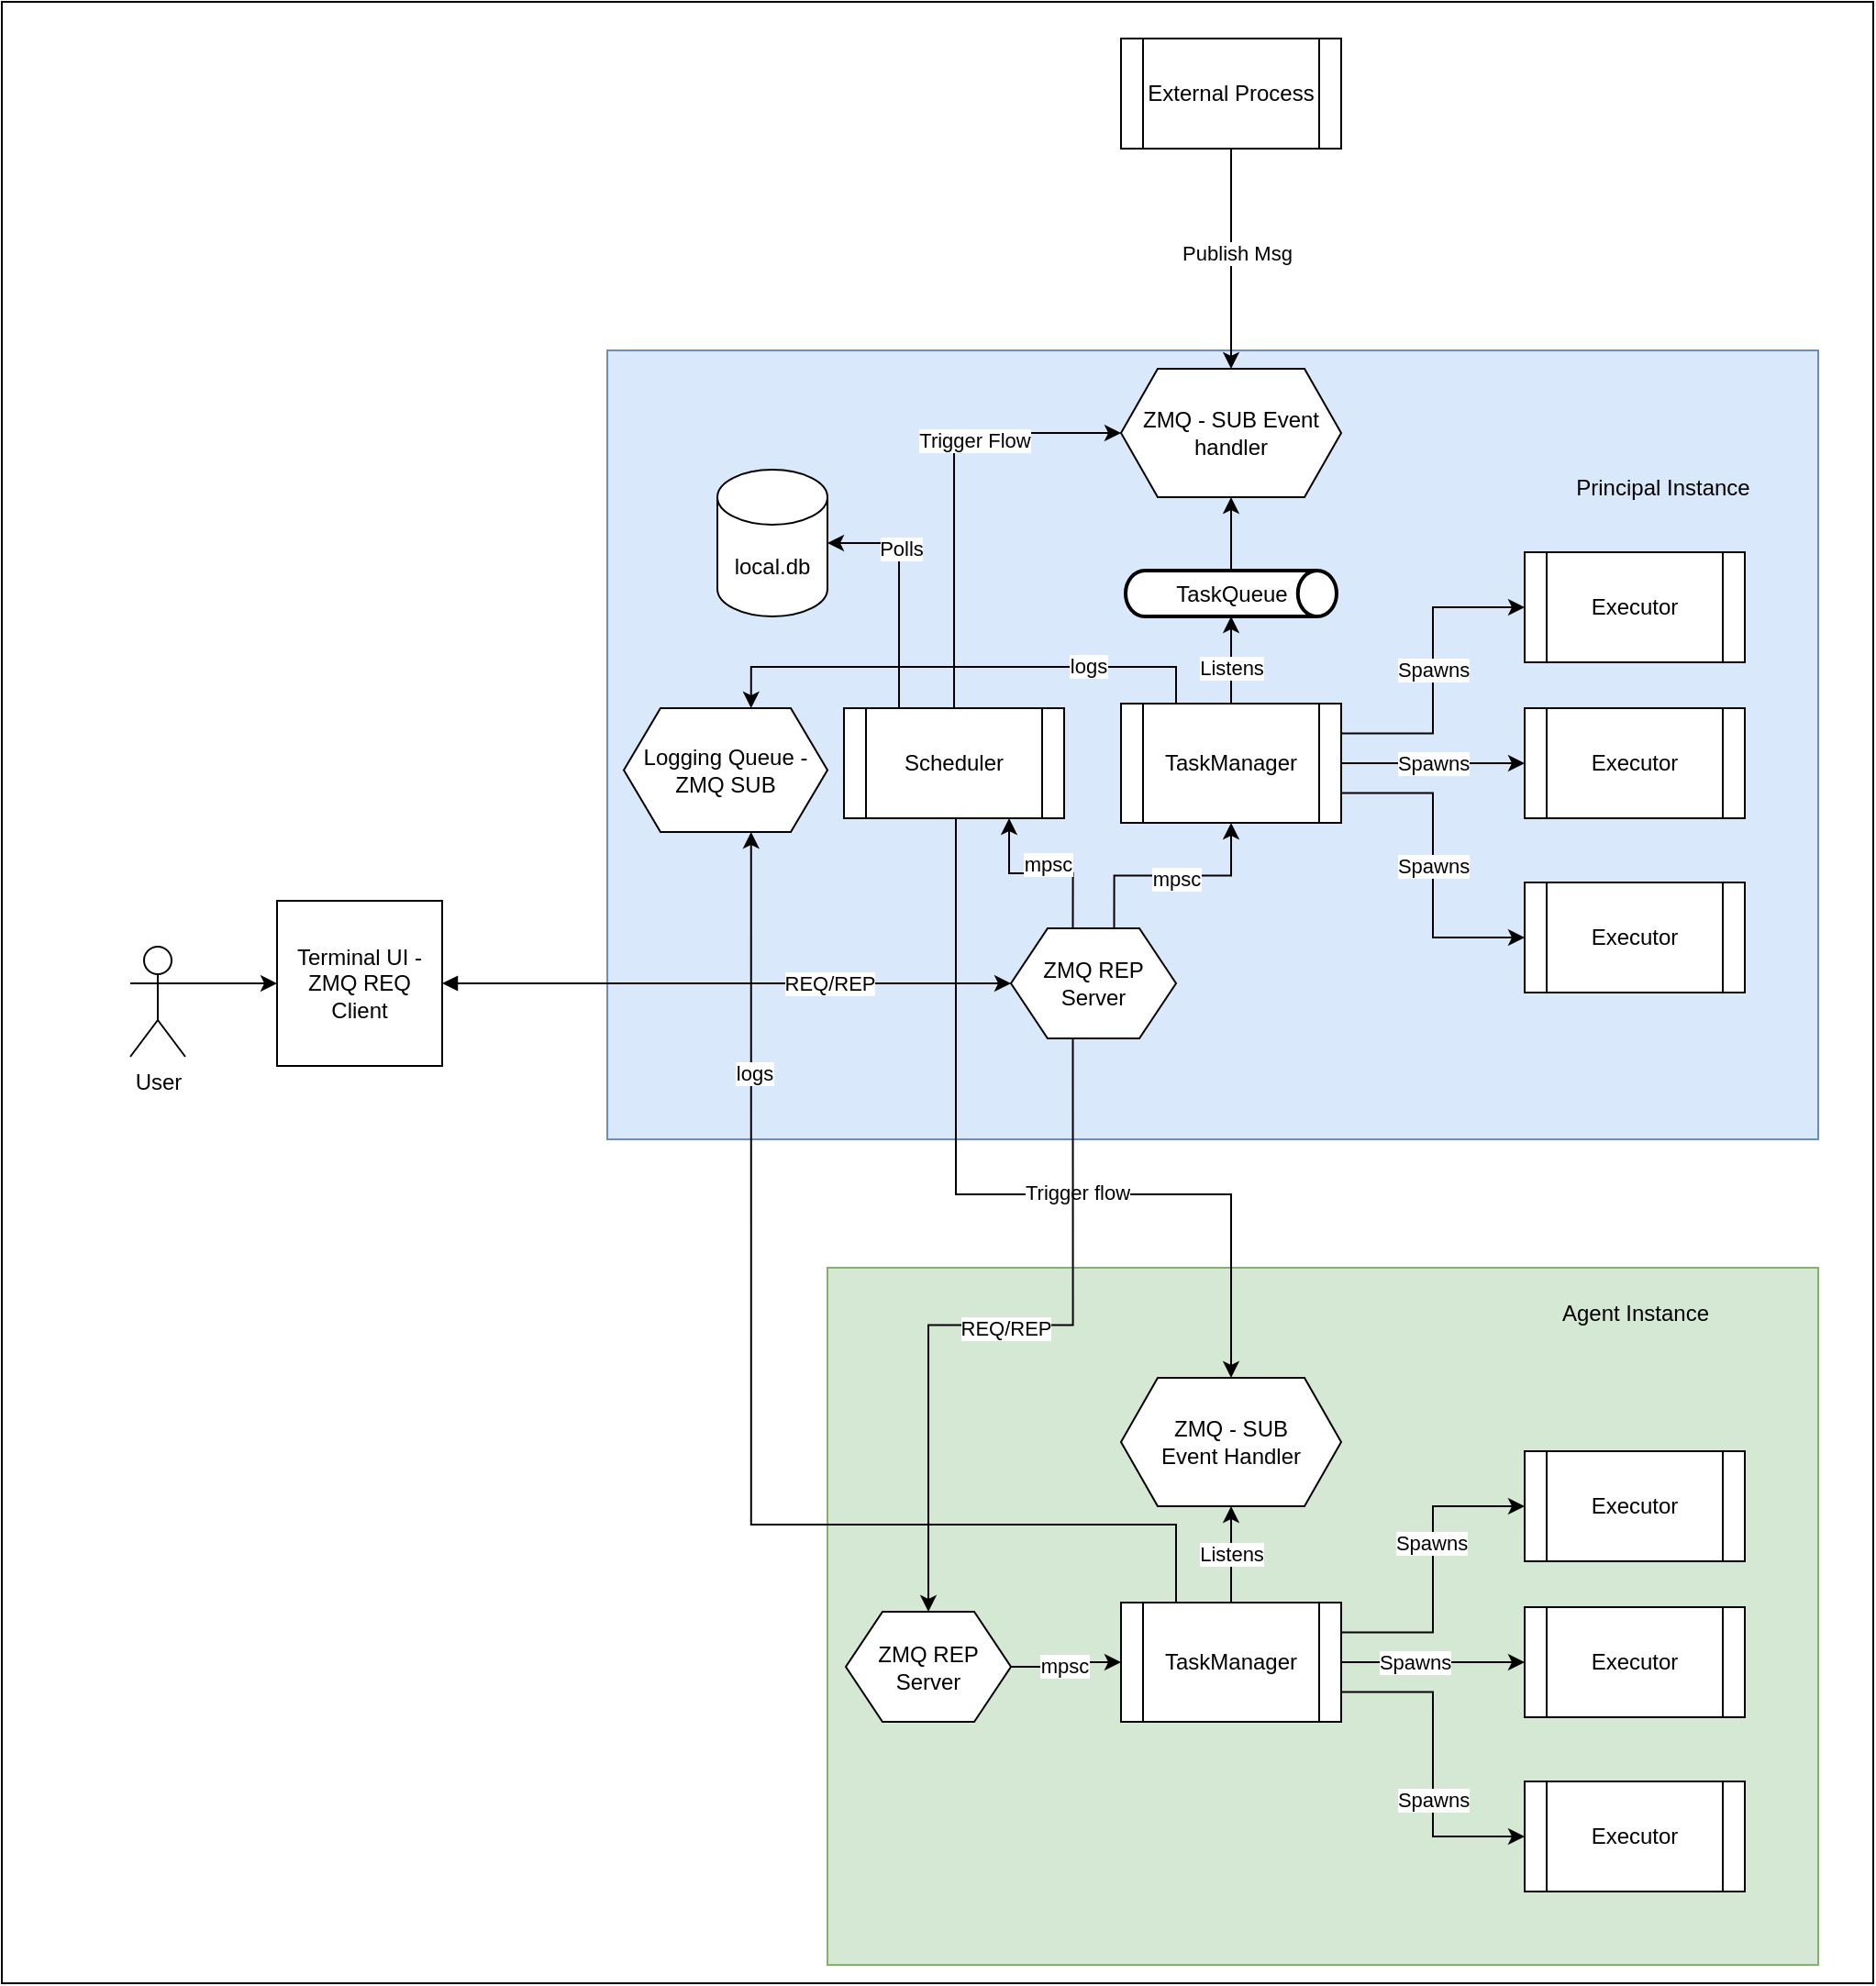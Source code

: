 <mxfile version="24.5.4" type="device">
  <diagram name="Page-1" id="i2lvcuTBgYAlCcFUpmUH">
    <mxGraphModel dx="2259" dy="2281" grid="1" gridSize="10" guides="1" tooltips="1" connect="1" arrows="1" fold="1" page="1" pageScale="1" pageWidth="827" pageHeight="1169" math="0" shadow="0">
      <root>
        <mxCell id="0" />
        <mxCell id="1" parent="0" />
        <mxCell id="IYykLfQ93kb5P3nA4hAD-53" value="" style="rounded=0;whiteSpace=wrap;html=1;align=right;shadow=0;" parent="1" vertex="1">
          <mxGeometry x="-210" y="-50" width="1020" height="1080" as="geometry" />
        </mxCell>
        <mxCell id="4t-yZNYD0nhIyF8x1905-32" value="" style="rounded=0;whiteSpace=wrap;html=1;align=right;fillColor=#d5e8d4;strokeColor=#82b366;" parent="1" vertex="1">
          <mxGeometry x="240" y="640" width="540" height="380" as="geometry" />
        </mxCell>
        <mxCell id="4t-yZNYD0nhIyF8x1905-20" value="" style="rounded=0;whiteSpace=wrap;html=1;align=right;fillColor=#dae8fc;strokeColor=#6c8ebf;" parent="1" vertex="1">
          <mxGeometry x="120" y="140" width="660" height="430" as="geometry" />
        </mxCell>
        <mxCell id="4t-yZNYD0nhIyF8x1905-31" style="edgeStyle=orthogonalEdgeStyle;rounded=0;orthogonalLoop=1;jettySize=auto;html=1;exitX=1;exitY=0.333;exitDx=0;exitDy=0;exitPerimeter=0;entryX=0;entryY=0.5;entryDx=0;entryDy=0;" parent="1" source="4t-yZNYD0nhIyF8x1905-1" target="4t-yZNYD0nhIyF8x1905-4" edge="1">
          <mxGeometry relative="1" as="geometry" />
        </mxCell>
        <mxCell id="4t-yZNYD0nhIyF8x1905-1" value="User" style="shape=umlActor;verticalLabelPosition=bottom;verticalAlign=top;html=1;outlineConnect=0;" parent="1" vertex="1">
          <mxGeometry x="-140" y="465" width="30" height="60" as="geometry" />
        </mxCell>
        <mxCell id="4t-yZNYD0nhIyF8x1905-3" value="local.db" style="shape=cylinder3;whiteSpace=wrap;html=1;boundedLbl=1;backgroundOutline=1;size=15;" parent="1" vertex="1">
          <mxGeometry x="180" y="205" width="60" height="80" as="geometry" />
        </mxCell>
        <mxCell id="IYykLfQ93kb5P3nA4hAD-36" style="edgeStyle=orthogonalEdgeStyle;rounded=0;orthogonalLoop=1;jettySize=auto;html=1;exitX=1;exitY=0.5;exitDx=0;exitDy=0;entryX=0;entryY=0.5;entryDx=0;entryDy=0;startArrow=block;startFill=1;" parent="1" source="4t-yZNYD0nhIyF8x1905-4" target="IYykLfQ93kb5P3nA4hAD-32" edge="1">
          <mxGeometry relative="1" as="geometry" />
        </mxCell>
        <mxCell id="IYykLfQ93kb5P3nA4hAD-37" value="REQ/REP" style="edgeLabel;html=1;align=center;verticalAlign=middle;resizable=0;points=[];" parent="IYykLfQ93kb5P3nA4hAD-36" vertex="1" connectable="0">
          <mxGeometry x="-0.017" y="1" relative="1" as="geometry">
            <mxPoint x="58" y="1" as="offset" />
          </mxGeometry>
        </mxCell>
        <mxCell id="4t-yZNYD0nhIyF8x1905-4" value="Terminal UI - ZMQ REQ Client" style="whiteSpace=wrap;html=1;aspect=fixed;" parent="1" vertex="1">
          <mxGeometry x="-60" y="440" width="90" height="90" as="geometry" />
        </mxCell>
        <mxCell id="4t-yZNYD0nhIyF8x1905-9" value="Spawns" style="edgeStyle=orthogonalEdgeStyle;rounded=0;orthogonalLoop=1;jettySize=auto;html=1;" parent="1" source="4t-yZNYD0nhIyF8x1905-7" target="4t-yZNYD0nhIyF8x1905-8" edge="1">
          <mxGeometry relative="1" as="geometry" />
        </mxCell>
        <mxCell id="IYykLfQ93kb5P3nA4hAD-6" style="edgeStyle=orthogonalEdgeStyle;rounded=0;orthogonalLoop=1;jettySize=auto;html=1;exitX=0.5;exitY=0;exitDx=0;exitDy=0;entryX=0.5;entryY=1;entryDx=0;entryDy=0;entryPerimeter=0;" parent="1" source="4t-yZNYD0nhIyF8x1905-7" target="vr0JjSQf0yCIg-9ZwSDq-1" edge="1">
          <mxGeometry relative="1" as="geometry">
            <mxPoint x="460" y="270" as="targetPoint" />
          </mxGeometry>
        </mxCell>
        <mxCell id="IYykLfQ93kb5P3nA4hAD-7" value="Listens" style="edgeLabel;html=1;align=center;verticalAlign=middle;resizable=0;points=[];" parent="IYykLfQ93kb5P3nA4hAD-6" vertex="1" connectable="0">
          <mxGeometry x="-0.371" relative="1" as="geometry">
            <mxPoint y="-5" as="offset" />
          </mxGeometry>
        </mxCell>
        <mxCell id="IYykLfQ93kb5P3nA4hAD-49" style="edgeStyle=orthogonalEdgeStyle;rounded=0;orthogonalLoop=1;jettySize=auto;html=1;exitX=0.25;exitY=0;exitDx=0;exitDy=0;entryX=0.625;entryY=0;entryDx=0;entryDy=0;" parent="1" source="4t-yZNYD0nhIyF8x1905-7" target="IYykLfQ93kb5P3nA4hAD-48" edge="1">
          <mxGeometry relative="1" as="geometry" />
        </mxCell>
        <mxCell id="IYykLfQ93kb5P3nA4hAD-50" value="logs" style="edgeLabel;html=1;align=center;verticalAlign=middle;resizable=0;points=[];" parent="IYykLfQ93kb5P3nA4hAD-49" vertex="1" connectable="0">
          <mxGeometry x="-0.504" y="-1" relative="1" as="geometry">
            <mxPoint as="offset" />
          </mxGeometry>
        </mxCell>
        <mxCell id="4t-yZNYD0nhIyF8x1905-7" value="TaskManager" style="shape=process;whiteSpace=wrap;html=1;backgroundOutline=1;" parent="1" vertex="1">
          <mxGeometry x="400" y="332.5" width="120" height="65" as="geometry" />
        </mxCell>
        <mxCell id="4t-yZNYD0nhIyF8x1905-8" value="Executor" style="shape=process;whiteSpace=wrap;html=1;backgroundOutline=1;" parent="1" vertex="1">
          <mxGeometry x="620" y="335" width="120" height="60" as="geometry" />
        </mxCell>
        <mxCell id="4t-yZNYD0nhIyF8x1905-21" value="ZMQ - SUB Event handler" style="shape=hexagon;perimeter=hexagonPerimeter2;whiteSpace=wrap;html=1;fixedSize=1;" parent="1" vertex="1">
          <mxGeometry x="400" y="150" width="120" height="70" as="geometry" />
        </mxCell>
        <mxCell id="4t-yZNYD0nhIyF8x1905-25" style="edgeStyle=orthogonalEdgeStyle;rounded=0;orthogonalLoop=1;jettySize=auto;html=1;exitX=0.5;exitY=1;exitDx=0;exitDy=0;entryX=0.5;entryY=0;entryDx=0;entryDy=0;" parent="1" source="4t-yZNYD0nhIyF8x1905-24" target="4t-yZNYD0nhIyF8x1905-21" edge="1">
          <mxGeometry relative="1" as="geometry" />
        </mxCell>
        <mxCell id="4t-yZNYD0nhIyF8x1905-26" value="Publish Msg" style="edgeLabel;html=1;align=center;verticalAlign=middle;resizable=0;points=[];" parent="4t-yZNYD0nhIyF8x1905-25" vertex="1" connectable="0">
          <mxGeometry x="-0.058" y="3" relative="1" as="geometry">
            <mxPoint as="offset" />
          </mxGeometry>
        </mxCell>
        <mxCell id="4t-yZNYD0nhIyF8x1905-24" value="External Process" style="shape=process;whiteSpace=wrap;html=1;backgroundOutline=1;" parent="1" vertex="1">
          <mxGeometry x="400" y="-30" width="120" height="60" as="geometry" />
        </mxCell>
        <mxCell id="4t-yZNYD0nhIyF8x1905-27" value="Executor" style="shape=process;whiteSpace=wrap;html=1;backgroundOutline=1;" parent="1" vertex="1">
          <mxGeometry x="620" y="430" width="120" height="60" as="geometry" />
        </mxCell>
        <mxCell id="4t-yZNYD0nhIyF8x1905-28" value="Executor" style="shape=process;whiteSpace=wrap;html=1;backgroundOutline=1;" parent="1" vertex="1">
          <mxGeometry x="620" y="250" width="120" height="60" as="geometry" />
        </mxCell>
        <mxCell id="4t-yZNYD0nhIyF8x1905-29" value="Principal Instance" style="text;html=1;align=center;verticalAlign=middle;resizable=0;points=[];autosize=1;strokeColor=none;fillColor=none;" parent="1" vertex="1">
          <mxGeometry x="635" y="200" width="120" height="30" as="geometry" />
        </mxCell>
        <mxCell id="4t-yZNYD0nhIyF8x1905-34" value="Spawns" style="edgeStyle=orthogonalEdgeStyle;rounded=0;orthogonalLoop=1;jettySize=auto;html=1;" parent="1" edge="1">
          <mxGeometry relative="1" as="geometry">
            <mxPoint x="620" y="815" as="targetPoint" />
          </mxGeometry>
        </mxCell>
        <mxCell id="4t-yZNYD0nhIyF8x1905-39" style="edgeStyle=orthogonalEdgeStyle;rounded=0;orthogonalLoop=1;jettySize=auto;html=1;exitX=0.5;exitY=1;exitDx=0;exitDy=0;" parent="1" edge="1">
          <mxGeometry relative="1" as="geometry">
            <mxPoint x="450" y="720" as="sourcePoint" />
          </mxGeometry>
        </mxCell>
        <mxCell id="4t-yZNYD0nhIyF8x1905-43" value="Agent Instance" style="text;html=1;align=center;verticalAlign=middle;resizable=0;points=[];autosize=1;strokeColor=none;fillColor=none;" parent="1" vertex="1">
          <mxGeometry x="630" y="650" width="100" height="30" as="geometry" />
        </mxCell>
        <mxCell id="IYykLfQ93kb5P3nA4hAD-1" value="Spawns" style="edgeStyle=orthogonalEdgeStyle;rounded=0;orthogonalLoop=1;jettySize=auto;html=1;exitX=1;exitY=0.25;exitDx=0;exitDy=0;entryX=0;entryY=0.5;entryDx=0;entryDy=0;" parent="1" source="4t-yZNYD0nhIyF8x1905-7" target="4t-yZNYD0nhIyF8x1905-28" edge="1">
          <mxGeometry relative="1" as="geometry">
            <mxPoint x="570" y="140" as="sourcePoint" />
            <mxPoint x="710" y="60" as="targetPoint" />
          </mxGeometry>
        </mxCell>
        <mxCell id="IYykLfQ93kb5P3nA4hAD-2" value="Spawns" style="edgeStyle=orthogonalEdgeStyle;rounded=0;orthogonalLoop=1;jettySize=auto;html=1;exitX=1;exitY=0.75;exitDx=0;exitDy=0;entryX=0;entryY=0.5;entryDx=0;entryDy=0;" parent="1" source="4t-yZNYD0nhIyF8x1905-7" target="4t-yZNYD0nhIyF8x1905-27" edge="1">
          <mxGeometry relative="1" as="geometry">
            <mxPoint x="530" y="360" as="sourcePoint" />
            <mxPoint x="630" y="290" as="targetPoint" />
          </mxGeometry>
        </mxCell>
        <mxCell id="IYykLfQ93kb5P3nA4hAD-8" style="edgeStyle=orthogonalEdgeStyle;rounded=0;orthogonalLoop=1;jettySize=auto;html=1;exitX=0.5;exitY=0;exitDx=0;exitDy=0;entryX=0;entryY=0.5;entryDx=0;entryDy=0;" parent="1" source="IYykLfQ93kb5P3nA4hAD-3" target="4t-yZNYD0nhIyF8x1905-21" edge="1">
          <mxGeometry relative="1" as="geometry" />
        </mxCell>
        <mxCell id="IYykLfQ93kb5P3nA4hAD-9" value="Trigger Flow" style="edgeLabel;html=1;align=center;verticalAlign=middle;resizable=0;points=[];" parent="IYykLfQ93kb5P3nA4hAD-8" vertex="1" connectable="0">
          <mxGeometry x="0.211" relative="1" as="geometry">
            <mxPoint x="11" as="offset" />
          </mxGeometry>
        </mxCell>
        <mxCell id="IYykLfQ93kb5P3nA4hAD-22" style="edgeStyle=orthogonalEdgeStyle;rounded=0;orthogonalLoop=1;jettySize=auto;html=1;exitX=0.5;exitY=1;exitDx=0;exitDy=0;entryX=0.5;entryY=0;entryDx=0;entryDy=0;" parent="1" source="IYykLfQ93kb5P3nA4hAD-3" target="IYykLfQ93kb5P3nA4hAD-12" edge="1">
          <mxGeometry relative="1" as="geometry">
            <Array as="points">
              <mxPoint x="310" y="600" />
              <mxPoint x="460" y="600" />
            </Array>
          </mxGeometry>
        </mxCell>
        <mxCell id="IYykLfQ93kb5P3nA4hAD-23" value="Trigger flow" style="edgeLabel;html=1;align=center;verticalAlign=middle;resizable=0;points=[];" parent="IYykLfQ93kb5P3nA4hAD-22" vertex="1" connectable="0">
          <mxGeometry x="0.191" y="1" relative="1" as="geometry">
            <mxPoint as="offset" />
          </mxGeometry>
        </mxCell>
        <mxCell id="IYykLfQ93kb5P3nA4hAD-3" value="Scheduler" style="shape=process;whiteSpace=wrap;html=1;backgroundOutline=1;" parent="1" vertex="1">
          <mxGeometry x="249" y="335" width="120" height="60" as="geometry" />
        </mxCell>
        <mxCell id="IYykLfQ93kb5P3nA4hAD-4" style="edgeStyle=orthogonalEdgeStyle;rounded=0;orthogonalLoop=1;jettySize=auto;html=1;exitX=0.25;exitY=0;exitDx=0;exitDy=0;entryX=1;entryY=0.5;entryDx=0;entryDy=0;entryPerimeter=0;" parent="1" source="IYykLfQ93kb5P3nA4hAD-3" target="4t-yZNYD0nhIyF8x1905-3" edge="1">
          <mxGeometry relative="1" as="geometry" />
        </mxCell>
        <mxCell id="IYykLfQ93kb5P3nA4hAD-5" value="Polls" style="edgeLabel;html=1;align=center;verticalAlign=middle;resizable=0;points=[];" parent="IYykLfQ93kb5P3nA4hAD-4" vertex="1" connectable="0">
          <mxGeometry x="0.35" y="-1" relative="1" as="geometry">
            <mxPoint as="offset" />
          </mxGeometry>
        </mxCell>
        <mxCell id="IYykLfQ93kb5P3nA4hAD-15" style="edgeStyle=orthogonalEdgeStyle;rounded=0;orthogonalLoop=1;jettySize=auto;html=1;exitX=1;exitY=0.5;exitDx=0;exitDy=0;entryX=0;entryY=0.5;entryDx=0;entryDy=0;" parent="1" source="IYykLfQ93kb5P3nA4hAD-10" target="IYykLfQ93kb5P3nA4hAD-11" edge="1">
          <mxGeometry relative="1" as="geometry" />
        </mxCell>
        <mxCell id="IYykLfQ93kb5P3nA4hAD-16" value="Spawns" style="edgeLabel;html=1;align=center;verticalAlign=middle;resizable=0;points=[];" parent="IYykLfQ93kb5P3nA4hAD-15" vertex="1" connectable="0">
          <mxGeometry x="-0.3" relative="1" as="geometry">
            <mxPoint x="5" as="offset" />
          </mxGeometry>
        </mxCell>
        <mxCell id="IYykLfQ93kb5P3nA4hAD-17" style="edgeStyle=orthogonalEdgeStyle;rounded=0;orthogonalLoop=1;jettySize=auto;html=1;exitX=1;exitY=0.25;exitDx=0;exitDy=0;entryX=0;entryY=0.5;entryDx=0;entryDy=0;" parent="1" source="IYykLfQ93kb5P3nA4hAD-10" target="IYykLfQ93kb5P3nA4hAD-14" edge="1">
          <mxGeometry relative="1" as="geometry" />
        </mxCell>
        <mxCell id="IYykLfQ93kb5P3nA4hAD-18" value="Spawns" style="edgeLabel;html=1;align=center;verticalAlign=middle;resizable=0;points=[];" parent="IYykLfQ93kb5P3nA4hAD-17" vertex="1" connectable="0">
          <mxGeometry x="0.171" y="1" relative="1" as="geometry">
            <mxPoint as="offset" />
          </mxGeometry>
        </mxCell>
        <mxCell id="IYykLfQ93kb5P3nA4hAD-19" style="edgeStyle=orthogonalEdgeStyle;rounded=0;orthogonalLoop=1;jettySize=auto;html=1;exitX=1;exitY=0.75;exitDx=0;exitDy=0;entryX=0;entryY=0.5;entryDx=0;entryDy=0;" parent="1" source="IYykLfQ93kb5P3nA4hAD-10" target="IYykLfQ93kb5P3nA4hAD-13" edge="1">
          <mxGeometry relative="1" as="geometry" />
        </mxCell>
        <mxCell id="IYykLfQ93kb5P3nA4hAD-20" value="Spawns" style="edgeLabel;html=1;align=center;verticalAlign=middle;resizable=0;points=[];" parent="IYykLfQ93kb5P3nA4hAD-19" vertex="1" connectable="0">
          <mxGeometry x="0.217" relative="1" as="geometry">
            <mxPoint as="offset" />
          </mxGeometry>
        </mxCell>
        <mxCell id="IYykLfQ93kb5P3nA4hAD-21" value="Listens" style="edgeStyle=orthogonalEdgeStyle;rounded=0;orthogonalLoop=1;jettySize=auto;html=1;exitX=0.5;exitY=0;exitDx=0;exitDy=0;entryX=0.5;entryY=1;entryDx=0;entryDy=0;" parent="1" source="IYykLfQ93kb5P3nA4hAD-10" target="IYykLfQ93kb5P3nA4hAD-12" edge="1">
          <mxGeometry relative="1" as="geometry" />
        </mxCell>
        <mxCell id="IYykLfQ93kb5P3nA4hAD-51" style="edgeStyle=orthogonalEdgeStyle;rounded=0;orthogonalLoop=1;jettySize=auto;html=1;exitX=0.25;exitY=0;exitDx=0;exitDy=0;entryX=0.625;entryY=1;entryDx=0;entryDy=0;" parent="1" source="IYykLfQ93kb5P3nA4hAD-10" target="IYykLfQ93kb5P3nA4hAD-48" edge="1">
          <mxGeometry relative="1" as="geometry">
            <Array as="points">
              <mxPoint x="430" y="780" />
              <mxPoint x="198" y="780" />
            </Array>
          </mxGeometry>
        </mxCell>
        <mxCell id="IYykLfQ93kb5P3nA4hAD-52" value="logs" style="edgeLabel;html=1;align=center;verticalAlign=middle;resizable=0;points=[];" parent="IYykLfQ93kb5P3nA4hAD-51" vertex="1" connectable="0">
          <mxGeometry x="0.596" y="-1" relative="1" as="geometry">
            <mxPoint as="offset" />
          </mxGeometry>
        </mxCell>
        <mxCell id="IYykLfQ93kb5P3nA4hAD-10" value="TaskManager" style="shape=process;whiteSpace=wrap;html=1;backgroundOutline=1;" parent="1" vertex="1">
          <mxGeometry x="400" y="822.5" width="120" height="65" as="geometry" />
        </mxCell>
        <mxCell id="IYykLfQ93kb5P3nA4hAD-11" value="Executor" style="shape=process;whiteSpace=wrap;html=1;backgroundOutline=1;" parent="1" vertex="1">
          <mxGeometry x="620" y="825" width="120" height="60" as="geometry" />
        </mxCell>
        <mxCell id="IYykLfQ93kb5P3nA4hAD-12" value="ZMQ - SUB&lt;div&gt;Event Handler&lt;/div&gt;" style="shape=hexagon;perimeter=hexagonPerimeter2;whiteSpace=wrap;html=1;fixedSize=1;" parent="1" vertex="1">
          <mxGeometry x="400" y="700" width="120" height="70" as="geometry" />
        </mxCell>
        <mxCell id="IYykLfQ93kb5P3nA4hAD-13" value="Executor" style="shape=process;whiteSpace=wrap;html=1;backgroundOutline=1;" parent="1" vertex="1">
          <mxGeometry x="620" y="920" width="120" height="60" as="geometry" />
        </mxCell>
        <mxCell id="IYykLfQ93kb5P3nA4hAD-14" value="Executor" style="shape=process;whiteSpace=wrap;html=1;backgroundOutline=1;" parent="1" vertex="1">
          <mxGeometry x="620" y="740" width="120" height="60" as="geometry" />
        </mxCell>
        <mxCell id="IYykLfQ93kb5P3nA4hAD-28" style="edgeStyle=orthogonalEdgeStyle;rounded=0;orthogonalLoop=1;jettySize=auto;html=1;exitX=0.625;exitY=0;exitDx=0;exitDy=0;entryX=0.5;entryY=1;entryDx=0;entryDy=0;" parent="1" source="IYykLfQ93kb5P3nA4hAD-32" target="4t-yZNYD0nhIyF8x1905-7" edge="1">
          <mxGeometry relative="1" as="geometry">
            <mxPoint x="410.5" y="455" as="sourcePoint" />
          </mxGeometry>
        </mxCell>
        <mxCell id="IYykLfQ93kb5P3nA4hAD-30" value="mpsc" style="edgeLabel;html=1;align=center;verticalAlign=middle;resizable=0;points=[];" parent="IYykLfQ93kb5P3nA4hAD-28" vertex="1" connectable="0">
          <mxGeometry x="-0.474" y="-1" relative="1" as="geometry">
            <mxPoint x="30" as="offset" />
          </mxGeometry>
        </mxCell>
        <mxCell id="IYykLfQ93kb5P3nA4hAD-29" style="edgeStyle=orthogonalEdgeStyle;rounded=0;orthogonalLoop=1;jettySize=auto;html=1;exitX=0.375;exitY=0;exitDx=0;exitDy=0;entryX=0.75;entryY=1;entryDx=0;entryDy=0;" parent="1" source="IYykLfQ93kb5P3nA4hAD-32" target="IYykLfQ93kb5P3nA4hAD-3" edge="1">
          <mxGeometry relative="1" as="geometry">
            <mxPoint x="363.5" y="455" as="sourcePoint" />
          </mxGeometry>
        </mxCell>
        <mxCell id="IYykLfQ93kb5P3nA4hAD-31" value="mpsc" style="edgeLabel;html=1;align=center;verticalAlign=middle;resizable=0;points=[];" parent="IYykLfQ93kb5P3nA4hAD-29" vertex="1" connectable="0">
          <mxGeometry x="-0.178" y="2" relative="1" as="geometry">
            <mxPoint x="-5" y="-7" as="offset" />
          </mxGeometry>
        </mxCell>
        <mxCell id="IYykLfQ93kb5P3nA4hAD-42" style="edgeStyle=orthogonalEdgeStyle;rounded=0;orthogonalLoop=1;jettySize=auto;html=1;exitX=0.375;exitY=1;exitDx=0;exitDy=0;entryX=0.5;entryY=0;entryDx=0;entryDy=0;" parent="1" source="IYykLfQ93kb5P3nA4hAD-32" target="IYykLfQ93kb5P3nA4hAD-39" edge="1">
          <mxGeometry relative="1" as="geometry" />
        </mxCell>
        <mxCell id="IYykLfQ93kb5P3nA4hAD-44" value="REQ/REP" style="edgeLabel;html=1;align=center;verticalAlign=middle;resizable=0;points=[];" parent="IYykLfQ93kb5P3nA4hAD-42" vertex="1" connectable="0">
          <mxGeometry x="-0.013" y="1" relative="1" as="geometry">
            <mxPoint as="offset" />
          </mxGeometry>
        </mxCell>
        <mxCell id="IYykLfQ93kb5P3nA4hAD-32" value="ZMQ REP Server" style="shape=hexagon;perimeter=hexagonPerimeter2;whiteSpace=wrap;html=1;fixedSize=1;" parent="1" vertex="1">
          <mxGeometry x="340" y="455" width="90" height="60" as="geometry" />
        </mxCell>
        <mxCell id="IYykLfQ93kb5P3nA4hAD-40" style="edgeStyle=orthogonalEdgeStyle;rounded=0;orthogonalLoop=1;jettySize=auto;html=1;exitX=1;exitY=0.5;exitDx=0;exitDy=0;entryX=0;entryY=0.5;entryDx=0;entryDy=0;" parent="1" source="IYykLfQ93kb5P3nA4hAD-39" target="IYykLfQ93kb5P3nA4hAD-10" edge="1">
          <mxGeometry relative="1" as="geometry" />
        </mxCell>
        <mxCell id="IYykLfQ93kb5P3nA4hAD-41" value="mpsc" style="edgeLabel;html=1;align=center;verticalAlign=middle;resizable=0;points=[];" parent="IYykLfQ93kb5P3nA4hAD-40" vertex="1" connectable="0">
          <mxGeometry x="-0.067" y="1" relative="1" as="geometry">
            <mxPoint as="offset" />
          </mxGeometry>
        </mxCell>
        <mxCell id="IYykLfQ93kb5P3nA4hAD-39" value="ZMQ REP Server" style="shape=hexagon;perimeter=hexagonPerimeter2;whiteSpace=wrap;html=1;fixedSize=1;" parent="1" vertex="1">
          <mxGeometry x="250" y="827.5" width="90" height="60" as="geometry" />
        </mxCell>
        <mxCell id="IYykLfQ93kb5P3nA4hAD-48" value="Logging Queue - ZMQ SUB" style="shape=hexagon;perimeter=hexagonPerimeter2;whiteSpace=wrap;html=1;fixedSize=1;" parent="1" vertex="1">
          <mxGeometry x="129" y="335" width="111" height="67.5" as="geometry" />
        </mxCell>
        <mxCell id="vr0JjSQf0yCIg-9ZwSDq-2" value="" style="edgeStyle=orthogonalEdgeStyle;rounded=0;orthogonalLoop=1;jettySize=auto;html=1;" parent="1" source="vr0JjSQf0yCIg-9ZwSDq-1" target="4t-yZNYD0nhIyF8x1905-21" edge="1">
          <mxGeometry relative="1" as="geometry" />
        </mxCell>
        <mxCell id="vr0JjSQf0yCIg-9ZwSDq-1" value="TaskQueue" style="strokeWidth=2;html=1;shape=mxgraph.flowchart.direct_data;whiteSpace=wrap;" parent="1" vertex="1">
          <mxGeometry x="402.5" y="260" width="115" height="25" as="geometry" />
        </mxCell>
      </root>
    </mxGraphModel>
  </diagram>
</mxfile>
